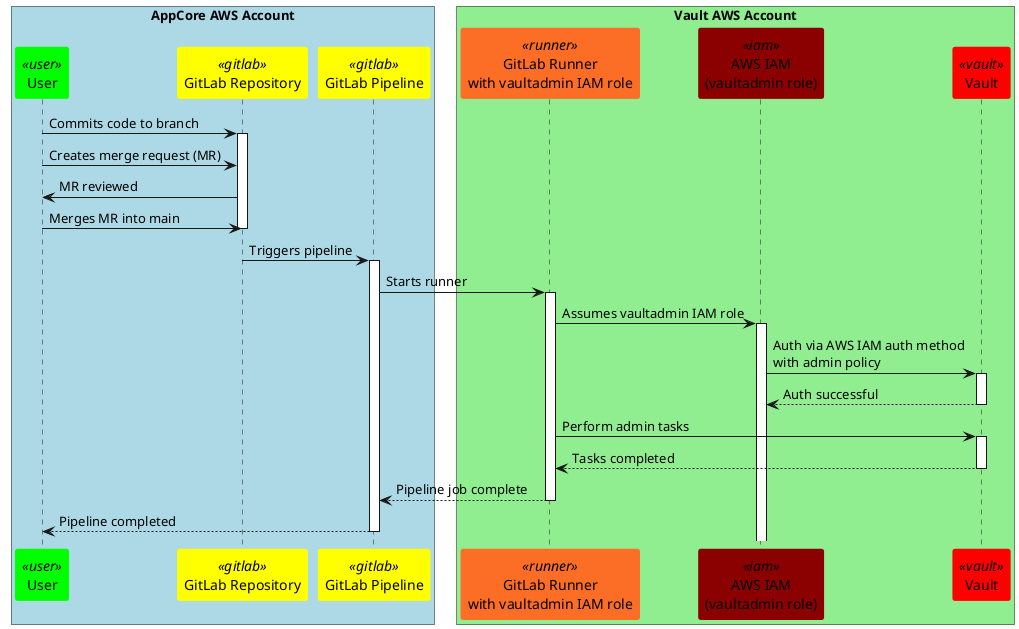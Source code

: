 @startuml
!define USERCOLOR #00FF00
!define GITLABCOLOR #FFFF00
!define RUNNERCOLOR #FC6D26
!define IAMCOLOR #8B0000
!define VAULTCOLOR #FF0000

' Setting background and border colors for participants
skinparam ParticipantBackgroundColor AWSCOLOR
skinparam ParticipantBorderColor AWSCOLOR
skinparam ParticipantBackgroundColor<<user>> USERCOLOR
skinparam ParticipantBorderColor<<user>> USERCOLOR
skinparam ParticipantBackgroundColor<<gitlab>> GITLABCOLOR
skinparam ParticipantBorderColor<<gitlab>> GITLABCOLOR
skinparam ParticipantBackgroundColor<<runner>> RUNNERCOLOR
skinparam ParticipantBorderColor<<runner>> RUNNERCOLOR
skinparam ParticipantBackgroundColor<<iam>> IAMCOLOR
skinparam ParticipantBorderColor<<iam>> IAMCOLOR
skinparam ParticipantBackgroundColor<<vault>> VAULTCOLOR
skinparam ParticipantBorderColor<<vault>> VAULTCOLOR

' Define the boundary for AWS accounts
skinparam BoxPadding 10

box "AppCore AWS Account" #LightBlue
participant User <<user>>
participant "GitLab Repository" as Repo <<gitlab>>
participant "GitLab Pipeline" as GitLab <<gitlab>>
end box

box "Vault AWS Account" #LightGreen
participant "GitLab Runner\nwith vaultadmin IAM role" as Runner <<runner>>
participant "AWS IAM\n(vaultadmin role)" as IAM <<iam>>
participant Vault <<vault>>
end box

User -> Repo : Commits code to branch
activate Repo

User -> Repo : Creates merge request (MR)
Repo -> User : MR reviewed

User -> Repo : Merges MR into main
deactivate Repo

Repo -> GitLab : Triggers pipeline
activate GitLab

GitLab -> Runner : Starts runner
activate Runner

Runner -> IAM : Assumes vaultadmin IAM role
activate IAM

IAM -> Vault : Auth via AWS IAM auth method\nwith admin policy
activate Vault

Vault --> IAM : Auth successful
deactivate Vault

Runner -> Vault : Perform admin tasks
activate Vault

Vault --> Runner : Tasks completed
deactivate Vault

Runner --> GitLab : Pipeline job complete
deactivate Runner

GitLab --> User : Pipeline completed
deactivate GitLab
@enduml
